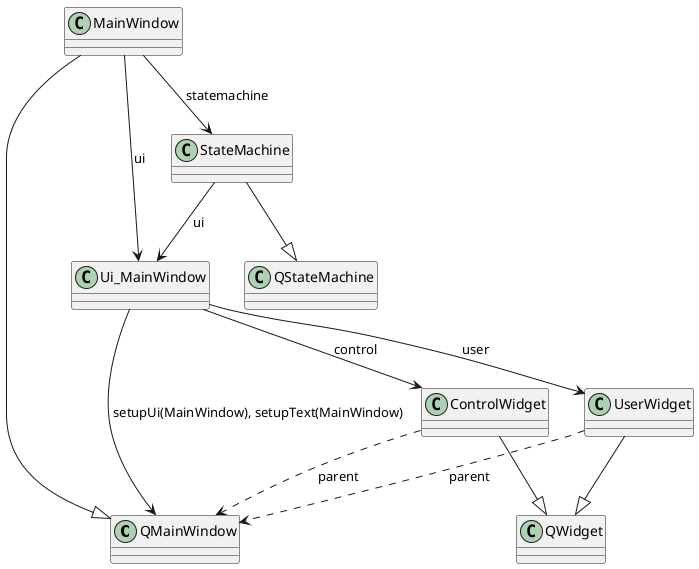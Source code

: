 @startuml
class QMainWindow

class QWidget

class MainWindow 

class Ui_MainWindow

class UserWidget

class ControlWidget

class StateMachine

MainWindow --|> QMainWindow
MainWindow --> Ui_MainWindow : "ui"
MainWindow --> StateMachine : "statemachine"

Ui_MainWindow --> UserWidget : "user"
Ui_MainWindow --> ControlWidget : "control"
Ui_MainWindow --> QMainWindow : "setupUi(MainWindow), setupText(MainWindow)"

UserWidget ..> QMainWindow : "parent"
UserWidget --|> QWidget

ControlWidget ..> QMainWindow : "parent"
ControlWidget --|> QWidget

StateMachine --|> QStateMachine
StateMachine --> Ui_MainWindow : "ui"
@enduml
